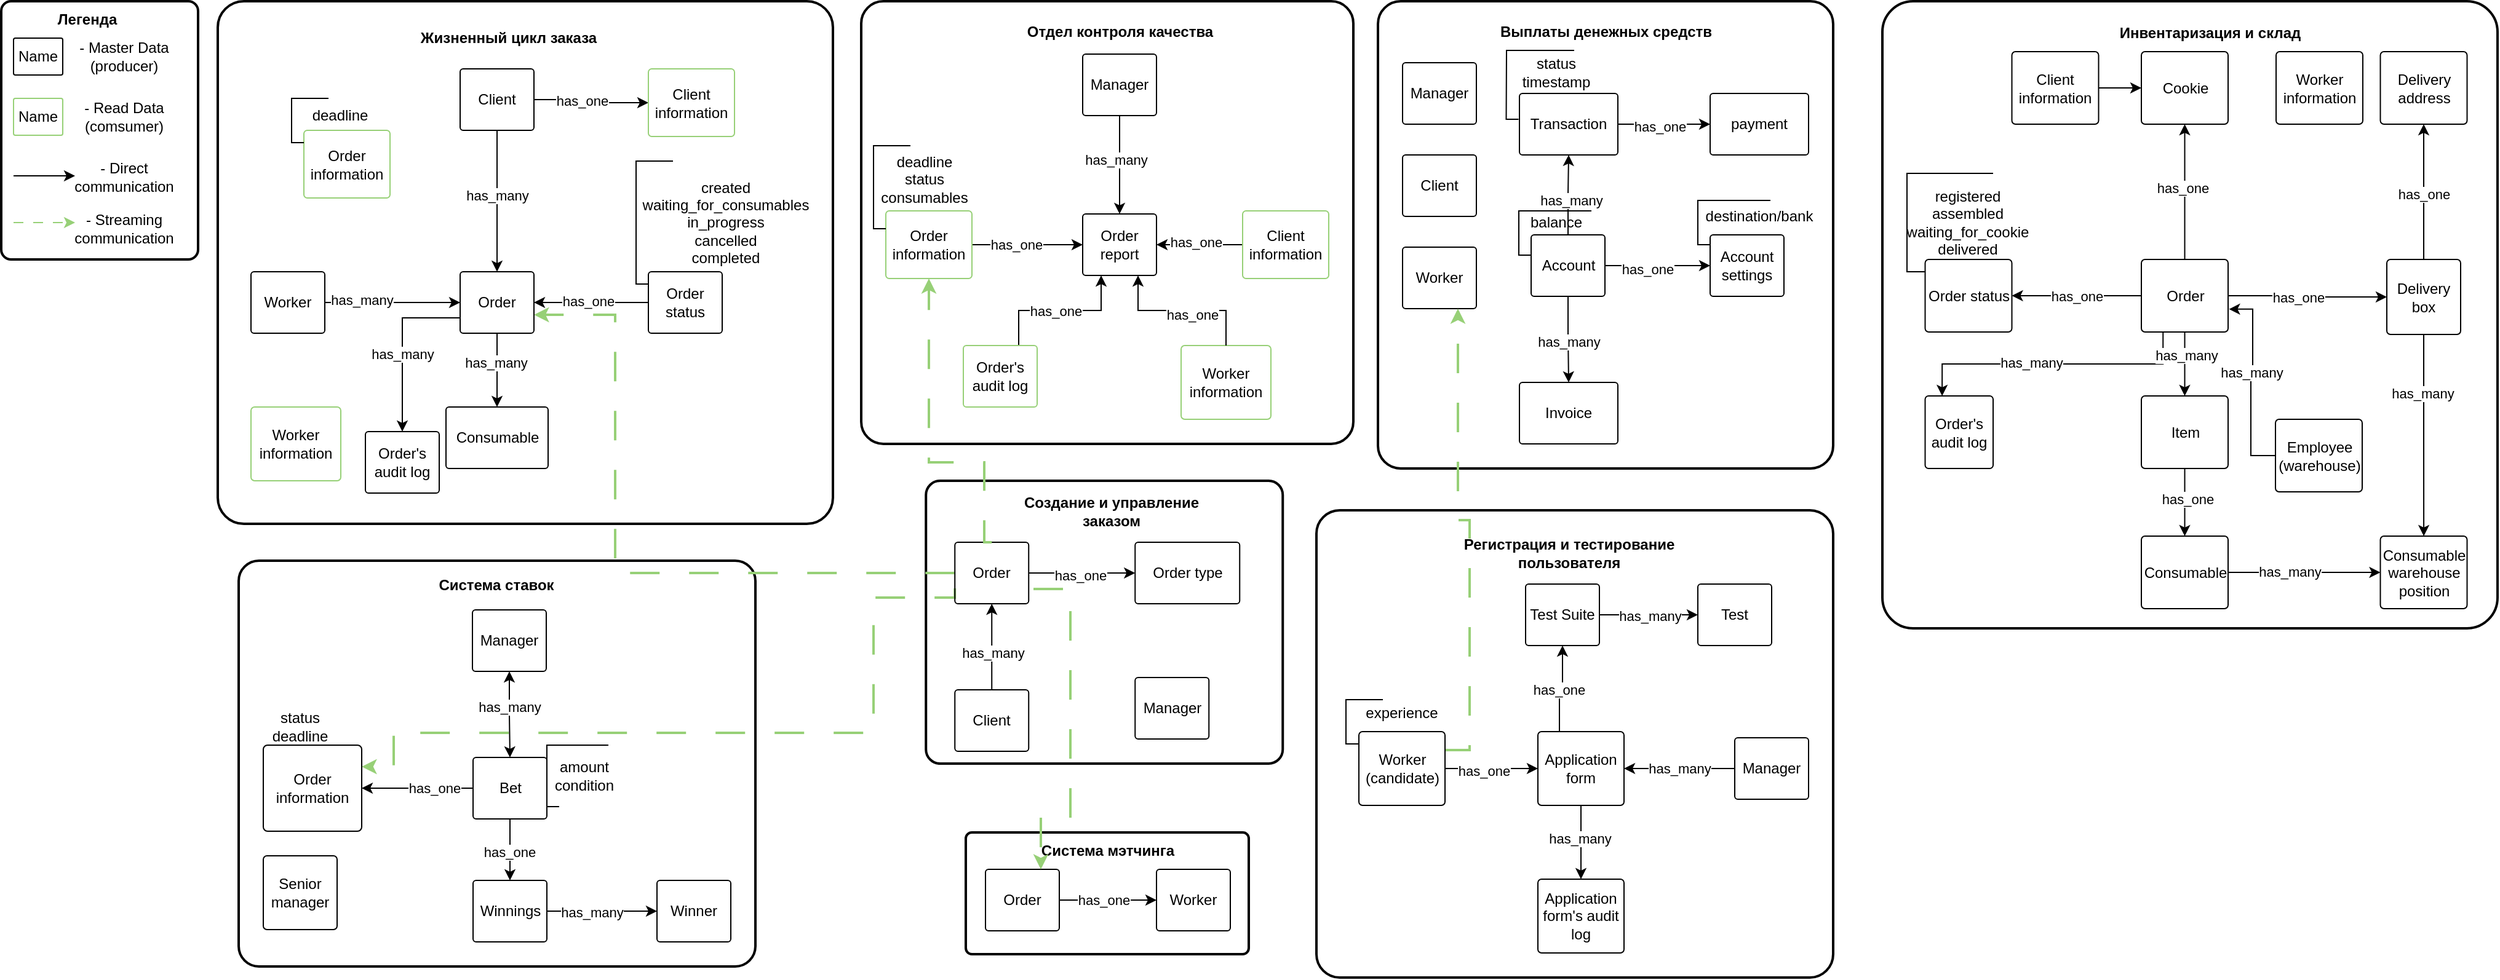<mxfile version="22.1.2" type="device">
  <diagram name="Page-1" id="inYiqGimEMdbK-a-PdQN">
    <mxGraphModel dx="2954" dy="1235" grid="1" gridSize="10" guides="1" tooltips="1" connect="1" arrows="1" fold="1" page="1" pageScale="1" pageWidth="1169" pageHeight="827" math="0" shadow="0">
      <root>
        <mxCell id="0" />
        <mxCell id="1" parent="0" />
        <mxCell id="P04yTUuKGdVn5KuNa-YI-19" value="" style="rounded=1;whiteSpace=wrap;html=1;fillColor=none;arcSize=5;strokeColor=#000000;strokeWidth=2;" parent="1" vertex="1">
          <mxGeometry x="1080" y="429" width="420" height="380" as="geometry" />
        </mxCell>
        <mxCell id="P04yTUuKGdVn5KuNa-YI-9" value="" style="rounded=1;whiteSpace=wrap;html=1;fillColor=none;arcSize=5;strokeColor=#000000;strokeWidth=2;" parent="1" vertex="1">
          <mxGeometry x="710" y="15" width="400" height="360" as="geometry" />
        </mxCell>
        <mxCell id="P04yTUuKGdVn5KuNa-YI-21" value="" style="rounded=1;whiteSpace=wrap;html=1;fillColor=none;arcSize=5;strokeColor=#000000;strokeWidth=2;" parent="1" vertex="1">
          <mxGeometry x="11" y="15" width="160" height="210" as="geometry" />
        </mxCell>
        <mxCell id="P04yTUuKGdVn5KuNa-YI-1" value="" style="rounded=1;whiteSpace=wrap;html=1;fillColor=none;arcSize=5;strokeColor=#000000;strokeWidth=2;" parent="1" vertex="1">
          <mxGeometry x="187" y="15" width="500" height="425" as="geometry" />
        </mxCell>
        <mxCell id="P04yTUuKGdVn5KuNa-YI-2" value="&lt;b&gt;Жизненный цикл заказа&lt;/b&gt;" style="text;html=1;strokeColor=none;fillColor=none;align=center;verticalAlign=middle;whiteSpace=wrap;rounded=1;" parent="1" vertex="1">
          <mxGeometry x="333" y="30" width="181" height="30" as="geometry" />
        </mxCell>
        <mxCell id="P04yTUuKGdVn5KuNa-YI-3" value="" style="rounded=1;whiteSpace=wrap;html=1;fillColor=none;arcSize=5;strokeColor=#000000;strokeWidth=2;" parent="1" vertex="1">
          <mxGeometry x="762.62" y="405" width="290" height="230" as="geometry" />
        </mxCell>
        <mxCell id="P04yTUuKGdVn5KuNa-YI-4" value="&lt;b&gt;Создание и управление заказом&lt;/b&gt;" style="text;html=1;strokeColor=none;fillColor=none;align=center;verticalAlign=middle;whiteSpace=wrap;rounded=1;" parent="1" vertex="1">
          <mxGeometry x="822.62" y="415" width="181" height="30" as="geometry" />
        </mxCell>
        <mxCell id="P04yTUuKGdVn5KuNa-YI-5" value="" style="rounded=1;whiteSpace=wrap;html=1;fillColor=none;arcSize=5;strokeColor=#000000;strokeWidth=2;" parent="1" vertex="1">
          <mxGeometry x="204" y="470" width="420" height="330" as="geometry" />
        </mxCell>
        <mxCell id="P04yTUuKGdVn5KuNa-YI-6" value="&lt;b&gt;Система ставок&lt;/b&gt;" style="text;html=1;strokeColor=none;fillColor=none;align=center;verticalAlign=middle;whiteSpace=wrap;rounded=1;" parent="1" vertex="1">
          <mxGeometry x="322.5" y="475" width="181" height="30" as="geometry" />
        </mxCell>
        <mxCell id="P04yTUuKGdVn5KuNa-YI-7" value="" style="rounded=1;whiteSpace=wrap;html=1;fillColor=none;arcSize=5;strokeColor=#000000;strokeWidth=2;" parent="1" vertex="1">
          <mxGeometry x="1540" y="15" width="500" height="510" as="geometry" />
        </mxCell>
        <mxCell id="P04yTUuKGdVn5KuNa-YI-8" value="&lt;b&gt;Инвентаризация и склад&lt;/b&gt;" style="text;html=1;strokeColor=none;fillColor=none;align=center;verticalAlign=middle;whiteSpace=wrap;rounded=1;" parent="1" vertex="1">
          <mxGeometry x="1715.75" y="26" width="181" height="30" as="geometry" />
        </mxCell>
        <mxCell id="P04yTUuKGdVn5KuNa-YI-10" value="&lt;b&gt;Отдел контроля качества&lt;/b&gt;" style="text;html=1;strokeColor=none;fillColor=none;align=center;verticalAlign=middle;whiteSpace=wrap;rounded=1;" parent="1" vertex="1">
          <mxGeometry x="829.5" y="25" width="181" height="30" as="geometry" />
        </mxCell>
        <mxCell id="P04yTUuKGdVn5KuNa-YI-14" value="" style="rounded=1;whiteSpace=wrap;html=1;fillColor=none;arcSize=5;strokeColor=#000000;strokeWidth=2;" parent="1" vertex="1">
          <mxGeometry x="795" y="691" width="230" height="99" as="geometry" />
        </mxCell>
        <mxCell id="P04yTUuKGdVn5KuNa-YI-15" value="&lt;b&gt;Система мэтчинга&lt;/b&gt;" style="text;html=1;strokeColor=none;fillColor=none;align=center;verticalAlign=middle;whiteSpace=wrap;rounded=1;" parent="1" vertex="1">
          <mxGeometry x="819.5" y="691" width="181" height="30" as="geometry" />
        </mxCell>
        <mxCell id="P04yTUuKGdVn5KuNa-YI-16" value="" style="rounded=1;whiteSpace=wrap;html=1;fillColor=none;arcSize=5;strokeColor=#000000;strokeWidth=2;" parent="1" vertex="1">
          <mxGeometry x="1130" y="15" width="370" height="380" as="geometry" />
        </mxCell>
        <mxCell id="P04yTUuKGdVn5KuNa-YI-17" value="&lt;b&gt;Выплаты денежных средств&lt;/b&gt;" style="text;html=1;strokeColor=none;fillColor=none;align=center;verticalAlign=middle;whiteSpace=wrap;rounded=1;" parent="1" vertex="1">
          <mxGeometry x="1224.5" y="25" width="181" height="30" as="geometry" />
        </mxCell>
        <mxCell id="P04yTUuKGdVn5KuNa-YI-20" value="&lt;b&gt;Регистрация и тестирование пользователя&lt;/b&gt;" style="text;html=1;strokeColor=none;fillColor=none;align=center;verticalAlign=middle;whiteSpace=wrap;rounded=1;" parent="1" vertex="1">
          <mxGeometry x="1195" y="449" width="181" height="30" as="geometry" />
        </mxCell>
        <mxCell id="P04yTUuKGdVn5KuNa-YI-22" value="&lt;b&gt;Легенда&lt;/b&gt;" style="text;html=1;strokeColor=none;fillColor=none;align=center;verticalAlign=middle;whiteSpace=wrap;rounded=1;" parent="1" vertex="1">
          <mxGeometry x="31" y="15" width="100" height="30" as="geometry" />
        </mxCell>
        <mxCell id="P04yTUuKGdVn5KuNa-YI-24" value="" style="endArrow=classic;html=1;rounded=0;" parent="1" edge="1">
          <mxGeometry width="50" height="50" relative="1" as="geometry">
            <mxPoint x="21" y="157" as="sourcePoint" />
            <mxPoint x="71" y="157" as="targetPoint" />
          </mxGeometry>
        </mxCell>
        <mxCell id="P04yTUuKGdVn5KuNa-YI-25" value="" style="endArrow=classic;html=1;rounded=0;dashed=1;dashPattern=8 8;strokeColor=#97D077;" parent="1" edge="1">
          <mxGeometry width="50" height="50" relative="1" as="geometry">
            <mxPoint x="21" y="195" as="sourcePoint" />
            <mxPoint x="71" y="195" as="targetPoint" />
          </mxGeometry>
        </mxCell>
        <mxCell id="P04yTUuKGdVn5KuNa-YI-30" style="edgeStyle=orthogonalEdgeStyle;rounded=0;orthogonalLoop=1;jettySize=auto;html=1;entryX=0.5;entryY=1;entryDx=0;entryDy=0;" parent="1" source="P04yTUuKGdVn5KuNa-YI-26" target="P04yTUuKGdVn5KuNa-YI-29" edge="1">
          <mxGeometry relative="1" as="geometry" />
        </mxCell>
        <mxCell id="P04yTUuKGdVn5KuNa-YI-31" value="has_many" style="edgeLabel;html=1;align=center;verticalAlign=middle;resizable=0;points=[];" parent="P04yTUuKGdVn5KuNa-YI-30" vertex="1" connectable="0">
          <mxGeometry x="-0.129" y="-1" relative="1" as="geometry">
            <mxPoint as="offset" />
          </mxGeometry>
        </mxCell>
        <mxCell id="P04yTUuKGdVn5KuNa-YI-26" value="Client" style="rounded=1;whiteSpace=wrap;html=1;fillColor=none;arcSize=5;strokeColor=#000000;" parent="1" vertex="1">
          <mxGeometry x="786.12" y="575" width="60" height="50" as="geometry" />
        </mxCell>
        <mxCell id="P04yTUuKGdVn5KuNa-YI-27" value="Name" style="rounded=1;whiteSpace=wrap;html=1;fillColor=none;arcSize=5;strokeColor=#000000;" parent="1" vertex="1">
          <mxGeometry x="21" y="45" width="40" height="30" as="geometry" />
        </mxCell>
        <mxCell id="P04yTUuKGdVn5KuNa-YI-212" style="edgeStyle=orthogonalEdgeStyle;rounded=0;orthogonalLoop=1;jettySize=auto;html=1;exitX=0;exitY=0.5;exitDx=0;exitDy=0;dashed=1;dashPattern=12 12;strokeColor=#97D077;strokeWidth=2;" parent="1" source="P04yTUuKGdVn5KuNa-YI-29" target="P04yTUuKGdVn5KuNa-YI-47" edge="1">
          <mxGeometry relative="1" as="geometry">
            <Array as="points">
              <mxPoint x="510" y="480" />
              <mxPoint x="510" y="270" />
            </Array>
          </mxGeometry>
        </mxCell>
        <mxCell id="P04yTUuKGdVn5KuNa-YI-229" style="edgeStyle=orthogonalEdgeStyle;rounded=0;orthogonalLoop=1;jettySize=auto;html=1;exitX=0;exitY=0.75;exitDx=0;exitDy=0;entryX=1;entryY=0.25;entryDx=0;entryDy=0;dashed=1;dashPattern=12 12;strokeColor=#97D077;movable=1;resizable=1;rotatable=1;deletable=1;editable=1;locked=0;connectable=1;strokeWidth=2;" parent="1" source="P04yTUuKGdVn5KuNa-YI-29" target="P04yTUuKGdVn5KuNa-YI-121" edge="1">
          <mxGeometry relative="1" as="geometry">
            <Array as="points">
              <mxPoint x="786" y="500" />
              <mxPoint x="720" y="500" />
              <mxPoint x="720" y="610" />
              <mxPoint x="330" y="610" />
              <mxPoint x="330" y="638" />
            </Array>
          </mxGeometry>
        </mxCell>
        <mxCell id="P04yTUuKGdVn5KuNa-YI-29" value="Order" style="rounded=1;whiteSpace=wrap;html=1;fillColor=none;arcSize=5;strokeColor=#000000;" parent="1" vertex="1">
          <mxGeometry x="786.12" y="455" width="60" height="50" as="geometry" />
        </mxCell>
        <mxCell id="P04yTUuKGdVn5KuNa-YI-34" value="" style="edgeStyle=orthogonalEdgeStyle;rounded=0;orthogonalLoop=1;jettySize=auto;html=1;" parent="1" source="P04yTUuKGdVn5KuNa-YI-29" target="P04yTUuKGdVn5KuNa-YI-33" edge="1">
          <mxGeometry relative="1" as="geometry" />
        </mxCell>
        <mxCell id="P04yTUuKGdVn5KuNa-YI-35" value="has_one" style="edgeLabel;html=1;align=center;verticalAlign=middle;resizable=0;points=[];" parent="P04yTUuKGdVn5KuNa-YI-34" vertex="1" connectable="0">
          <mxGeometry x="-0.03" y="-2" relative="1" as="geometry">
            <mxPoint as="offset" />
          </mxGeometry>
        </mxCell>
        <mxCell id="P04yTUuKGdVn5KuNa-YI-33" value="Order type" style="rounded=1;whiteSpace=wrap;html=1;fillColor=none;arcSize=5;strokeColor=#000000;" parent="1" vertex="1">
          <mxGeometry x="932.62" y="455" width="85" height="50" as="geometry" />
        </mxCell>
        <mxCell id="P04yTUuKGdVn5KuNa-YI-36" value="Manager" style="rounded=1;whiteSpace=wrap;html=1;fillColor=none;arcSize=5;strokeColor=#000000;" parent="1" vertex="1">
          <mxGeometry x="932.62" y="565" width="60" height="50" as="geometry" />
        </mxCell>
        <mxCell id="P04yTUuKGdVn5KuNa-YI-44" value="" style="edgeStyle=orthogonalEdgeStyle;rounded=0;orthogonalLoop=1;jettySize=auto;html=1;" parent="1" source="P04yTUuKGdVn5KuNa-YI-40" target="P04yTUuKGdVn5KuNa-YI-43" edge="1">
          <mxGeometry relative="1" as="geometry" />
        </mxCell>
        <mxCell id="P04yTUuKGdVn5KuNa-YI-45" value="has_one" style="edgeLabel;html=1;align=center;verticalAlign=middle;resizable=0;points=[];" parent="P04yTUuKGdVn5KuNa-YI-44" vertex="1" connectable="0">
          <mxGeometry x="-0.089" relative="1" as="geometry">
            <mxPoint as="offset" />
          </mxGeometry>
        </mxCell>
        <mxCell id="P04yTUuKGdVn5KuNa-YI-40" value="Order" style="rounded=1;whiteSpace=wrap;html=1;fillColor=none;arcSize=5;strokeColor=#000000;" parent="1" vertex="1">
          <mxGeometry x="811" y="721" width="60" height="50" as="geometry" />
        </mxCell>
        <mxCell id="P04yTUuKGdVn5KuNa-YI-43" value="Worker" style="rounded=1;whiteSpace=wrap;html=1;fillColor=none;arcSize=5;strokeColor=#000000;" parent="1" vertex="1">
          <mxGeometry x="950" y="721" width="60" height="50" as="geometry" />
        </mxCell>
        <mxCell id="P04yTUuKGdVn5KuNa-YI-64" value="" style="edgeStyle=orthogonalEdgeStyle;rounded=0;orthogonalLoop=1;jettySize=auto;html=1;" parent="1" source="P04yTUuKGdVn5KuNa-YI-47" target="P04yTUuKGdVn5KuNa-YI-63" edge="1">
          <mxGeometry relative="1" as="geometry" />
        </mxCell>
        <mxCell id="P04yTUuKGdVn5KuNa-YI-65" value="has_many" style="edgeLabel;html=1;align=center;verticalAlign=middle;resizable=0;points=[];" parent="P04yTUuKGdVn5KuNa-YI-64" vertex="1" connectable="0">
          <mxGeometry x="-0.206" y="-1" relative="1" as="geometry">
            <mxPoint as="offset" />
          </mxGeometry>
        </mxCell>
        <mxCell id="P04yTUuKGdVn5KuNa-YI-77" style="edgeStyle=orthogonalEdgeStyle;rounded=0;orthogonalLoop=1;jettySize=auto;html=1;exitX=0;exitY=0.75;exitDx=0;exitDy=0;entryX=0.5;entryY=0;entryDx=0;entryDy=0;" parent="1" source="P04yTUuKGdVn5KuNa-YI-47" target="P04yTUuKGdVn5KuNa-YI-76" edge="1">
          <mxGeometry relative="1" as="geometry" />
        </mxCell>
        <mxCell id="P04yTUuKGdVn5KuNa-YI-78" value="has_many" style="edgeLabel;html=1;align=center;verticalAlign=middle;resizable=0;points=[];" parent="P04yTUuKGdVn5KuNa-YI-77" vertex="1" connectable="0">
          <mxGeometry x="0.093" relative="1" as="geometry">
            <mxPoint as="offset" />
          </mxGeometry>
        </mxCell>
        <mxCell id="P04yTUuKGdVn5KuNa-YI-47" value="Order" style="rounded=1;whiteSpace=wrap;html=1;fillColor=none;arcSize=5;strokeColor=#000000;" parent="1" vertex="1">
          <mxGeometry x="384" y="235" width="60" height="50" as="geometry" />
        </mxCell>
        <mxCell id="P04yTUuKGdVn5KuNa-YI-53" value="" style="edgeStyle=orthogonalEdgeStyle;rounded=0;orthogonalLoop=1;jettySize=auto;html=1;" parent="1" source="P04yTUuKGdVn5KuNa-YI-48" target="P04yTUuKGdVn5KuNa-YI-47" edge="1">
          <mxGeometry relative="1" as="geometry" />
        </mxCell>
        <mxCell id="P04yTUuKGdVn5KuNa-YI-54" value="has_many" style="edgeLabel;html=1;align=center;verticalAlign=middle;resizable=0;points=[];" parent="P04yTUuKGdVn5KuNa-YI-53" vertex="1" connectable="0">
          <mxGeometry x="-0.076" relative="1" as="geometry">
            <mxPoint as="offset" />
          </mxGeometry>
        </mxCell>
        <mxCell id="P04yTUuKGdVn5KuNa-YI-61" value="" style="edgeStyle=orthogonalEdgeStyle;rounded=0;orthogonalLoop=1;jettySize=auto;html=1;" parent="1" source="P04yTUuKGdVn5KuNa-YI-48" target="P04yTUuKGdVn5KuNa-YI-60" edge="1">
          <mxGeometry relative="1" as="geometry" />
        </mxCell>
        <mxCell id="P04yTUuKGdVn5KuNa-YI-62" value="has_one" style="edgeLabel;html=1;align=center;verticalAlign=middle;resizable=0;points=[];" parent="P04yTUuKGdVn5KuNa-YI-61" vertex="1" connectable="0">
          <mxGeometry x="-0.196" y="-1" relative="1" as="geometry">
            <mxPoint as="offset" />
          </mxGeometry>
        </mxCell>
        <mxCell id="P04yTUuKGdVn5KuNa-YI-48" value="Client" style="rounded=1;whiteSpace=wrap;html=1;fillColor=none;arcSize=5;strokeColor=#000000;" parent="1" vertex="1">
          <mxGeometry x="384" y="70" width="60" height="50" as="geometry" />
        </mxCell>
        <mxCell id="P04yTUuKGdVn5KuNa-YI-51" style="edgeStyle=orthogonalEdgeStyle;rounded=0;orthogonalLoop=1;jettySize=auto;html=1;" parent="1" source="P04yTUuKGdVn5KuNa-YI-49" target="P04yTUuKGdVn5KuNa-YI-47" edge="1">
          <mxGeometry relative="1" as="geometry">
            <Array as="points" />
          </mxGeometry>
        </mxCell>
        <mxCell id="P04yTUuKGdVn5KuNa-YI-52" value="has_many" style="edgeLabel;html=1;align=center;verticalAlign=middle;resizable=0;points=[];" parent="P04yTUuKGdVn5KuNa-YI-51" vertex="1" connectable="0">
          <mxGeometry x="-0.466" y="2" relative="1" as="geometry">
            <mxPoint as="offset" />
          </mxGeometry>
        </mxCell>
        <mxCell id="P04yTUuKGdVn5KuNa-YI-49" value="Worker" style="rounded=1;whiteSpace=wrap;html=1;fillColor=none;arcSize=5;strokeColor=#000000;" parent="1" vertex="1">
          <mxGeometry x="214" y="235" width="60" height="50" as="geometry" />
        </mxCell>
        <mxCell id="P04yTUuKGdVn5KuNa-YI-56" value="" style="edgeStyle=orthogonalEdgeStyle;rounded=0;orthogonalLoop=1;jettySize=auto;html=1;" parent="1" source="P04yTUuKGdVn5KuNa-YI-55" target="P04yTUuKGdVn5KuNa-YI-47" edge="1">
          <mxGeometry relative="1" as="geometry" />
        </mxCell>
        <mxCell id="P04yTUuKGdVn5KuNa-YI-57" value="has_one" style="edgeLabel;html=1;align=center;verticalAlign=middle;resizable=0;points=[];" parent="P04yTUuKGdVn5KuNa-YI-56" vertex="1" connectable="0">
          <mxGeometry x="0.058" y="-1" relative="1" as="geometry">
            <mxPoint as="offset" />
          </mxGeometry>
        </mxCell>
        <mxCell id="P04yTUuKGdVn5KuNa-YI-55" value="Order status" style="rounded=1;whiteSpace=wrap;html=1;fillColor=none;arcSize=5;strokeColor=#000000;" parent="1" vertex="1">
          <mxGeometry x="537" y="235" width="60" height="50" as="geometry" />
        </mxCell>
        <mxCell id="P04yTUuKGdVn5KuNa-YI-59" value="created&lt;br&gt;waiting_for_consumables&lt;br&gt;in_progress&lt;br&gt;cancelled&lt;br&gt;completed" style="text;html=1;strokeColor=none;fillColor=none;align=center;verticalAlign=middle;whiteSpace=wrap;rounded=0;" parent="1" vertex="1">
          <mxGeometry x="510" y="155" width="180" height="80" as="geometry" />
        </mxCell>
        <mxCell id="P04yTUuKGdVn5KuNa-YI-60" value="Client information" style="rounded=1;whiteSpace=wrap;html=1;fillColor=none;arcSize=5;strokeColor=#97D077;" parent="1" vertex="1">
          <mxGeometry x="537" y="70" width="70" height="55" as="geometry" />
        </mxCell>
        <mxCell id="P04yTUuKGdVn5KuNa-YI-63" value="Consumable" style="rounded=1;whiteSpace=wrap;html=1;fillColor=none;arcSize=5;strokeColor=#000000;" parent="1" vertex="1">
          <mxGeometry x="372.5" y="345" width="83" height="50" as="geometry" />
        </mxCell>
        <mxCell id="P04yTUuKGdVn5KuNa-YI-69" value="Order information" style="rounded=1;whiteSpace=wrap;html=1;fillColor=none;arcSize=5;strokeColor=#97D077;" parent="1" vertex="1">
          <mxGeometry x="257" y="120" width="70" height="55" as="geometry" />
        </mxCell>
        <mxCell id="P04yTUuKGdVn5KuNa-YI-70" value="deadline" style="text;html=1;strokeColor=none;fillColor=none;align=center;verticalAlign=middle;whiteSpace=wrap;rounded=0;" parent="1" vertex="1">
          <mxGeometry x="255" y="95" width="63" height="25" as="geometry" />
        </mxCell>
        <mxCell id="P04yTUuKGdVn5KuNa-YI-72" value="Worker information" style="rounded=1;whiteSpace=wrap;html=1;fillColor=none;arcSize=5;strokeColor=#97D077;" parent="1" vertex="1">
          <mxGeometry x="214" y="345" width="73" height="60" as="geometry" />
        </mxCell>
        <mxCell id="P04yTUuKGdVn5KuNa-YI-84" value="" style="edgeStyle=orthogonalEdgeStyle;rounded=0;orthogonalLoop=1;jettySize=auto;html=1;" parent="1" source="P04yTUuKGdVn5KuNa-YI-73" target="P04yTUuKGdVn5KuNa-YI-83" edge="1">
          <mxGeometry relative="1" as="geometry" />
        </mxCell>
        <mxCell id="P04yTUuKGdVn5KuNa-YI-85" value="has_many" style="edgeLabel;html=1;align=center;verticalAlign=middle;resizable=0;points=[];" parent="P04yTUuKGdVn5KuNa-YI-84" vertex="1" connectable="0">
          <mxGeometry x="-0.103" y="-3" relative="1" as="geometry">
            <mxPoint as="offset" />
          </mxGeometry>
        </mxCell>
        <mxCell id="P04yTUuKGdVn5KuNa-YI-73" value="Manager" style="rounded=1;whiteSpace=wrap;html=1;fillColor=none;arcSize=5;strokeColor=#000000;" parent="1" vertex="1">
          <mxGeometry x="890" y="58" width="60" height="50" as="geometry" />
        </mxCell>
        <mxCell id="P04yTUuKGdVn5KuNa-YI-88" value="" style="edgeStyle=orthogonalEdgeStyle;rounded=0;orthogonalLoop=1;jettySize=auto;html=1;" parent="1" source="P04yTUuKGdVn5KuNa-YI-74" target="P04yTUuKGdVn5KuNa-YI-83" edge="1">
          <mxGeometry relative="1" as="geometry" />
        </mxCell>
        <mxCell id="P04yTUuKGdVn5KuNa-YI-89" value="has_one" style="edgeLabel;html=1;align=center;verticalAlign=middle;resizable=0;points=[];" parent="P04yTUuKGdVn5KuNa-YI-88" vertex="1" connectable="0">
          <mxGeometry x="-0.202" relative="1" as="geometry">
            <mxPoint as="offset" />
          </mxGeometry>
        </mxCell>
        <mxCell id="P04yTUuKGdVn5KuNa-YI-74" value="Order information" style="rounded=1;whiteSpace=wrap;html=1;fillColor=none;arcSize=5;strokeColor=#97D077;" parent="1" vertex="1">
          <mxGeometry x="730" y="185.5" width="70" height="55" as="geometry" />
        </mxCell>
        <mxCell id="P04yTUuKGdVn5KuNa-YI-75" value="deadline&lt;br&gt;status&lt;br&gt;consumables" style="text;html=1;strokeColor=none;fillColor=none;align=center;verticalAlign=middle;whiteSpace=wrap;rounded=0;" parent="1" vertex="1">
          <mxGeometry x="730" y="134" width="63" height="51" as="geometry" />
        </mxCell>
        <mxCell id="P04yTUuKGdVn5KuNa-YI-76" value="Order&#39;s audit log" style="rounded=1;whiteSpace=wrap;html=1;fillColor=none;arcSize=5;strokeColor=#000000;" parent="1" vertex="1">
          <mxGeometry x="307" y="365" width="60" height="50" as="geometry" />
        </mxCell>
        <mxCell id="P04yTUuKGdVn5KuNa-YI-92" style="edgeStyle=orthogonalEdgeStyle;rounded=0;orthogonalLoop=1;jettySize=auto;html=1;exitX=0.75;exitY=0;exitDx=0;exitDy=0;entryX=0.25;entryY=1;entryDx=0;entryDy=0;" parent="1" source="P04yTUuKGdVn5KuNa-YI-79" target="P04yTUuKGdVn5KuNa-YI-83" edge="1">
          <mxGeometry relative="1" as="geometry" />
        </mxCell>
        <mxCell id="P04yTUuKGdVn5KuNa-YI-93" value="has_one" style="edgeLabel;html=1;align=center;verticalAlign=middle;resizable=0;points=[];" parent="P04yTUuKGdVn5KuNa-YI-92" vertex="1" connectable="0">
          <mxGeometry x="-0.056" relative="1" as="geometry">
            <mxPoint as="offset" />
          </mxGeometry>
        </mxCell>
        <mxCell id="P04yTUuKGdVn5KuNa-YI-79" value="Order&#39;s audit log" style="rounded=1;whiteSpace=wrap;html=1;fillColor=none;arcSize=5;strokeColor=#97D077;" parent="1" vertex="1">
          <mxGeometry x="793" y="295" width="60" height="50" as="geometry" />
        </mxCell>
        <mxCell id="P04yTUuKGdVn5KuNa-YI-86" value="" style="edgeStyle=orthogonalEdgeStyle;rounded=0;orthogonalLoop=1;jettySize=auto;html=1;" parent="1" source="P04yTUuKGdVn5KuNa-YI-80" target="P04yTUuKGdVn5KuNa-YI-83" edge="1">
          <mxGeometry relative="1" as="geometry" />
        </mxCell>
        <mxCell id="P04yTUuKGdVn5KuNa-YI-87" value="has_one" style="edgeLabel;html=1;align=center;verticalAlign=middle;resizable=0;points=[];" parent="P04yTUuKGdVn5KuNa-YI-86" vertex="1" connectable="0">
          <mxGeometry x="0.091" y="-2" relative="1" as="geometry">
            <mxPoint as="offset" />
          </mxGeometry>
        </mxCell>
        <mxCell id="P04yTUuKGdVn5KuNa-YI-80" value="Client information" style="rounded=1;whiteSpace=wrap;html=1;fillColor=none;arcSize=5;strokeColor=#97D077;" parent="1" vertex="1">
          <mxGeometry x="1020" y="185.5" width="70" height="55" as="geometry" />
        </mxCell>
        <mxCell id="P04yTUuKGdVn5KuNa-YI-82" value="Worker information" style="rounded=1;whiteSpace=wrap;html=1;fillColor=none;arcSize=5;strokeColor=#97D077;" parent="1" vertex="1">
          <mxGeometry x="970" y="295" width="73" height="60" as="geometry" />
        </mxCell>
        <mxCell id="P04yTUuKGdVn5KuNa-YI-90" style="edgeStyle=orthogonalEdgeStyle;rounded=0;orthogonalLoop=1;jettySize=auto;html=1;exitX=0.5;exitY=0;exitDx=0;exitDy=0;entryX=0.75;entryY=1;entryDx=0;entryDy=0;" parent="1" source="P04yTUuKGdVn5KuNa-YI-82" target="P04yTUuKGdVn5KuNa-YI-83" edge="1">
          <mxGeometry relative="1" as="geometry" />
        </mxCell>
        <mxCell id="P04yTUuKGdVn5KuNa-YI-91" value="has_one" style="edgeLabel;html=1;align=center;verticalAlign=middle;resizable=0;points=[];" parent="P04yTUuKGdVn5KuNa-YI-90" vertex="1" connectable="0">
          <mxGeometry x="-0.131" y="3" relative="1" as="geometry">
            <mxPoint as="offset" />
          </mxGeometry>
        </mxCell>
        <mxCell id="P04yTUuKGdVn5KuNa-YI-83" value="Order report" style="rounded=1;whiteSpace=wrap;html=1;fillColor=none;arcSize=5;strokeColor=#000000;" parent="1" vertex="1">
          <mxGeometry x="890" y="188" width="60" height="50" as="geometry" />
        </mxCell>
        <mxCell id="P04yTUuKGdVn5KuNa-YI-94" value="Client" style="rounded=1;whiteSpace=wrap;html=1;fillColor=none;arcSize=5;strokeColor=#000000;" parent="1" vertex="1">
          <mxGeometry x="1150" y="140" width="60" height="50" as="geometry" />
        </mxCell>
        <mxCell id="P04yTUuKGdVn5KuNa-YI-97" value="Manager" style="rounded=1;whiteSpace=wrap;html=1;fillColor=none;arcSize=5;strokeColor=#000000;" parent="1" vertex="1">
          <mxGeometry x="1150" y="65" width="60" height="50" as="geometry" />
        </mxCell>
        <mxCell id="P04yTUuKGdVn5KuNa-YI-100" value="Worker" style="rounded=1;whiteSpace=wrap;html=1;fillColor=none;arcSize=5;strokeColor=#000000;" parent="1" vertex="1">
          <mxGeometry x="1150" y="215" width="60" height="50" as="geometry" />
        </mxCell>
        <mxCell id="P04yTUuKGdVn5KuNa-YI-107" value="" style="edgeStyle=orthogonalEdgeStyle;rounded=0;orthogonalLoop=1;jettySize=auto;html=1;" parent="1" source="P04yTUuKGdVn5KuNa-YI-101" target="P04yTUuKGdVn5KuNa-YI-106" edge="1">
          <mxGeometry relative="1" as="geometry" />
        </mxCell>
        <mxCell id="P04yTUuKGdVn5KuNa-YI-108" value="has_one" style="edgeLabel;html=1;align=center;verticalAlign=middle;resizable=0;points=[];" parent="P04yTUuKGdVn5KuNa-YI-107" vertex="1" connectable="0">
          <mxGeometry x="-0.2" y="-3" relative="1" as="geometry">
            <mxPoint as="offset" />
          </mxGeometry>
        </mxCell>
        <mxCell id="P04yTUuKGdVn5KuNa-YI-110" value="" style="edgeStyle=orthogonalEdgeStyle;rounded=0;orthogonalLoop=1;jettySize=auto;html=1;" parent="1" source="P04yTUuKGdVn5KuNa-YI-101" target="P04yTUuKGdVn5KuNa-YI-104" edge="1">
          <mxGeometry relative="1" as="geometry" />
        </mxCell>
        <mxCell id="P04yTUuKGdVn5KuNa-YI-111" value="has_many" style="edgeLabel;html=1;align=center;verticalAlign=middle;resizable=0;points=[];" parent="P04yTUuKGdVn5KuNa-YI-110" vertex="1" connectable="0">
          <mxGeometry x="-0.134" y="-2" relative="1" as="geometry">
            <mxPoint as="offset" />
          </mxGeometry>
        </mxCell>
        <mxCell id="P04yTUuKGdVn5KuNa-YI-112" style="edgeStyle=orthogonalEdgeStyle;rounded=0;orthogonalLoop=1;jettySize=auto;html=1;exitX=0.5;exitY=1;exitDx=0;exitDy=0;entryX=0.5;entryY=0;entryDx=0;entryDy=0;" parent="1" source="P04yTUuKGdVn5KuNa-YI-101" target="P04yTUuKGdVn5KuNa-YI-105" edge="1">
          <mxGeometry relative="1" as="geometry">
            <mxPoint x="1365.0" y="385" as="targetPoint" />
            <Array as="points">
              <mxPoint x="1284" y="285" />
            </Array>
          </mxGeometry>
        </mxCell>
        <mxCell id="P04yTUuKGdVn5KuNa-YI-113" value="has_many" style="edgeLabel;html=1;align=center;verticalAlign=middle;resizable=0;points=[];" parent="P04yTUuKGdVn5KuNa-YI-112" vertex="1" connectable="0">
          <mxGeometry x="0.045" relative="1" as="geometry">
            <mxPoint as="offset" />
          </mxGeometry>
        </mxCell>
        <mxCell id="P04yTUuKGdVn5KuNa-YI-101" value="Account" style="rounded=1;whiteSpace=wrap;html=1;fillColor=none;arcSize=5;strokeColor=#000000;" parent="1" vertex="1">
          <mxGeometry x="1254.5" y="205" width="60" height="50" as="geometry" />
        </mxCell>
        <mxCell id="P04yTUuKGdVn5KuNa-YI-115" value="" style="edgeStyle=orthogonalEdgeStyle;rounded=0;orthogonalLoop=1;jettySize=auto;html=1;" parent="1" source="P04yTUuKGdVn5KuNa-YI-104" target="P04yTUuKGdVn5KuNa-YI-114" edge="1">
          <mxGeometry relative="1" as="geometry" />
        </mxCell>
        <mxCell id="P04yTUuKGdVn5KuNa-YI-116" value="has_one" style="edgeLabel;html=1;align=center;verticalAlign=middle;resizable=0;points=[];" parent="P04yTUuKGdVn5KuNa-YI-115" vertex="1" connectable="0">
          <mxGeometry x="-0.112" y="-2" relative="1" as="geometry">
            <mxPoint as="offset" />
          </mxGeometry>
        </mxCell>
        <mxCell id="P04yTUuKGdVn5KuNa-YI-104" value="Transaction" style="rounded=1;whiteSpace=wrap;html=1;fillColor=none;arcSize=5;strokeColor=#000000;" parent="1" vertex="1">
          <mxGeometry x="1245" y="90" width="80" height="50" as="geometry" />
        </mxCell>
        <mxCell id="P04yTUuKGdVn5KuNa-YI-105" value="Invoice" style="rounded=1;whiteSpace=wrap;html=1;fillColor=none;arcSize=5;strokeColor=#000000;" parent="1" vertex="1">
          <mxGeometry x="1245" y="325" width="80" height="50" as="geometry" />
        </mxCell>
        <mxCell id="P04yTUuKGdVn5KuNa-YI-106" value="Account settings" style="rounded=1;whiteSpace=wrap;html=1;fillColor=none;arcSize=5;strokeColor=#000000;" parent="1" vertex="1">
          <mxGeometry x="1400" y="205" width="60" height="50" as="geometry" />
        </mxCell>
        <mxCell id="P04yTUuKGdVn5KuNa-YI-109" value="status&lt;br&gt;timestamp" style="text;html=1;strokeColor=none;fillColor=none;align=center;verticalAlign=middle;whiteSpace=wrap;rounded=0;" parent="1" vertex="1">
          <mxGeometry x="1245" y="58" width="60" height="30" as="geometry" />
        </mxCell>
        <mxCell id="P04yTUuKGdVn5KuNa-YI-114" value="payment" style="rounded=1;whiteSpace=wrap;html=1;fillColor=none;arcSize=5;strokeColor=#000000;" parent="1" vertex="1">
          <mxGeometry x="1400" y="90" width="80" height="50" as="geometry" />
        </mxCell>
        <mxCell id="P04yTUuKGdVn5KuNa-YI-119" value="balance" style="text;html=1;strokeColor=none;fillColor=none;align=center;verticalAlign=middle;whiteSpace=wrap;rounded=0;" parent="1" vertex="1">
          <mxGeometry x="1245" y="180" width="60" height="30" as="geometry" />
        </mxCell>
        <mxCell id="P04yTUuKGdVn5KuNa-YI-120" value="destination/bank" style="text;html=1;strokeColor=none;fillColor=none;align=center;verticalAlign=middle;whiteSpace=wrap;rounded=0;" parent="1" vertex="1">
          <mxGeometry x="1410" y="175" width="60" height="30" as="geometry" />
        </mxCell>
        <mxCell id="P04yTUuKGdVn5KuNa-YI-130" value="" style="edgeStyle=orthogonalEdgeStyle;rounded=0;orthogonalLoop=1;jettySize=auto;html=1;exitX=0;exitY=0.5;exitDx=0;exitDy=0;" parent="1" source="P04yTUuKGdVn5KuNa-YI-122" target="P04yTUuKGdVn5KuNa-YI-121" edge="1">
          <mxGeometry relative="1" as="geometry" />
        </mxCell>
        <mxCell id="P04yTUuKGdVn5KuNa-YI-131" value="has_one" style="edgeLabel;html=1;align=center;verticalAlign=middle;resizable=0;points=[];" parent="P04yTUuKGdVn5KuNa-YI-130" vertex="1" connectable="0">
          <mxGeometry x="-0.288" relative="1" as="geometry">
            <mxPoint as="offset" />
          </mxGeometry>
        </mxCell>
        <mxCell id="P04yTUuKGdVn5KuNa-YI-121" value="Order information" style="rounded=1;whiteSpace=wrap;html=1;fillColor=none;arcSize=5;strokeColor=#000000;" parent="1" vertex="1">
          <mxGeometry x="224" y="620" width="80" height="70" as="geometry" />
        </mxCell>
        <mxCell id="P04yTUuKGdVn5KuNa-YI-126" value="" style="edgeStyle=orthogonalEdgeStyle;rounded=0;orthogonalLoop=1;jettySize=auto;html=1;startArrow=classic;startFill=1;" parent="1" source="P04yTUuKGdVn5KuNa-YI-125" target="P04yTUuKGdVn5KuNa-YI-122" edge="1">
          <mxGeometry relative="1" as="geometry" />
        </mxCell>
        <mxCell id="P04yTUuKGdVn5KuNa-YI-128" value="has_many" style="edgeLabel;html=1;align=center;verticalAlign=middle;resizable=0;points=[];" parent="P04yTUuKGdVn5KuNa-YI-126" vertex="1" connectable="0">
          <mxGeometry x="-0.176" relative="1" as="geometry">
            <mxPoint as="offset" />
          </mxGeometry>
        </mxCell>
        <mxCell id="P04yTUuKGdVn5KuNa-YI-132" value="" style="edgeStyle=orthogonalEdgeStyle;rounded=0;orthogonalLoop=1;jettySize=auto;html=1;" parent="1" source="P04yTUuKGdVn5KuNa-YI-122" target="P04yTUuKGdVn5KuNa-YI-123" edge="1">
          <mxGeometry relative="1" as="geometry" />
        </mxCell>
        <mxCell id="P04yTUuKGdVn5KuNa-YI-133" value="has_one" style="edgeLabel;html=1;align=center;verticalAlign=middle;resizable=0;points=[];" parent="P04yTUuKGdVn5KuNa-YI-132" vertex="1" connectable="0">
          <mxGeometry x="0.08" y="-1" relative="1" as="geometry">
            <mxPoint as="offset" />
          </mxGeometry>
        </mxCell>
        <mxCell id="P04yTUuKGdVn5KuNa-YI-122" value="Bet" style="rounded=1;whiteSpace=wrap;html=1;fillColor=none;arcSize=5;strokeColor=#000000;" parent="1" vertex="1">
          <mxGeometry x="394.5" y="630" width="60" height="50" as="geometry" />
        </mxCell>
        <mxCell id="P04yTUuKGdVn5KuNa-YI-137" value="" style="edgeStyle=orthogonalEdgeStyle;rounded=0;orthogonalLoop=1;jettySize=auto;html=1;" parent="1" source="P04yTUuKGdVn5KuNa-YI-123" target="P04yTUuKGdVn5KuNa-YI-136" edge="1">
          <mxGeometry relative="1" as="geometry" />
        </mxCell>
        <mxCell id="P04yTUuKGdVn5KuNa-YI-138" value="has_many" style="edgeLabel;html=1;align=center;verticalAlign=middle;resizable=0;points=[];" parent="P04yTUuKGdVn5KuNa-YI-137" vertex="1" connectable="0">
          <mxGeometry x="-0.188" y="-1" relative="1" as="geometry">
            <mxPoint as="offset" />
          </mxGeometry>
        </mxCell>
        <mxCell id="P04yTUuKGdVn5KuNa-YI-123" value="Winnings" style="rounded=1;whiteSpace=wrap;html=1;fillColor=none;arcSize=5;strokeColor=#000000;" parent="1" vertex="1">
          <mxGeometry x="394.5" y="730" width="60" height="50" as="geometry" />
        </mxCell>
        <mxCell id="P04yTUuKGdVn5KuNa-YI-124" value="Senior manager" style="rounded=1;whiteSpace=wrap;html=1;fillColor=none;arcSize=5;strokeColor=#000000;" parent="1" vertex="1">
          <mxGeometry x="224" y="710" width="60" height="60" as="geometry" />
        </mxCell>
        <mxCell id="P04yTUuKGdVn5KuNa-YI-125" value="Manager" style="rounded=1;whiteSpace=wrap;html=1;fillColor=none;arcSize=5;strokeColor=#000000;" parent="1" vertex="1">
          <mxGeometry x="394" y="510" width="60" height="50" as="geometry" />
        </mxCell>
        <mxCell id="P04yTUuKGdVn5KuNa-YI-129" value="amount&lt;br&gt;condition" style="text;html=1;strokeColor=none;fillColor=none;align=center;verticalAlign=middle;whiteSpace=wrap;rounded=0;" parent="1" vertex="1">
          <mxGeometry x="454.5" y="630" width="60" height="30" as="geometry" />
        </mxCell>
        <mxCell id="P04yTUuKGdVn5KuNa-YI-136" value="Winner" style="rounded=1;whiteSpace=wrap;html=1;fillColor=none;arcSize=5;strokeColor=#000000;" parent="1" vertex="1">
          <mxGeometry x="544" y="730" width="60" height="50" as="geometry" />
        </mxCell>
        <mxCell id="P04yTUuKGdVn5KuNa-YI-139" value="status&lt;br&gt;deadline" style="text;html=1;strokeColor=none;fillColor=none;align=center;verticalAlign=middle;whiteSpace=wrap;rounded=0;" parent="1" vertex="1">
          <mxGeometry x="224" y="590" width="60" height="30" as="geometry" />
        </mxCell>
        <mxCell id="P04yTUuKGdVn5KuNa-YI-176" value="" style="edgeStyle=orthogonalEdgeStyle;rounded=0;orthogonalLoop=1;jettySize=auto;html=1;" parent="1" source="P04yTUuKGdVn5KuNa-YI-140" target="P04yTUuKGdVn5KuNa-YI-173" edge="1">
          <mxGeometry relative="1" as="geometry" />
        </mxCell>
        <mxCell id="P04yTUuKGdVn5KuNa-YI-140" value="Client information" style="rounded=1;whiteSpace=wrap;html=1;fillColor=none;arcSize=5;strokeColor=#000000;" parent="1" vertex="1">
          <mxGeometry x="1645.25" y="56" width="70.5" height="59" as="geometry" />
        </mxCell>
        <mxCell id="P04yTUuKGdVn5KuNa-YI-141" value="Employee (warehouse)" style="rounded=1;whiteSpace=wrap;html=1;fillColor=none;arcSize=5;strokeColor=#000000;" parent="1" vertex="1">
          <mxGeometry x="1859.5" y="355" width="70.5" height="59" as="geometry" />
        </mxCell>
        <mxCell id="P04yTUuKGdVn5KuNa-YI-148" value="" style="edgeStyle=orthogonalEdgeStyle;rounded=0;orthogonalLoop=1;jettySize=auto;html=1;" parent="1" source="P04yTUuKGdVn5KuNa-YI-144" target="P04yTUuKGdVn5KuNa-YI-147" edge="1">
          <mxGeometry relative="1" as="geometry" />
        </mxCell>
        <mxCell id="P04yTUuKGdVn5KuNa-YI-149" value="has_one" style="edgeLabel;html=1;align=center;verticalAlign=middle;resizable=0;points=[];" parent="P04yTUuKGdVn5KuNa-YI-148" vertex="1" connectable="0">
          <mxGeometry x="0.003" relative="1" as="geometry">
            <mxPoint as="offset" />
          </mxGeometry>
        </mxCell>
        <mxCell id="P04yTUuKGdVn5KuNa-YI-152" style="edgeStyle=orthogonalEdgeStyle;rounded=0;orthogonalLoop=1;jettySize=auto;html=1;exitX=0.25;exitY=1;exitDx=0;exitDy=0;entryX=0.25;entryY=0;entryDx=0;entryDy=0;" parent="1" source="P04yTUuKGdVn5KuNa-YI-144" target="P04yTUuKGdVn5KuNa-YI-151" edge="1">
          <mxGeometry relative="1" as="geometry" />
        </mxCell>
        <mxCell id="P04yTUuKGdVn5KuNa-YI-153" value="has_many" style="edgeLabel;html=1;align=center;verticalAlign=middle;resizable=0;points=[];" parent="P04yTUuKGdVn5KuNa-YI-152" vertex="1" connectable="0">
          <mxGeometry x="0.153" y="-1" relative="1" as="geometry">
            <mxPoint as="offset" />
          </mxGeometry>
        </mxCell>
        <mxCell id="P04yTUuKGdVn5KuNa-YI-155" value="" style="edgeStyle=orthogonalEdgeStyle;rounded=0;orthogonalLoop=1;jettySize=auto;html=1;" parent="1" source="P04yTUuKGdVn5KuNa-YI-144" target="P04yTUuKGdVn5KuNa-YI-154" edge="1">
          <mxGeometry relative="1" as="geometry" />
        </mxCell>
        <mxCell id="P04yTUuKGdVn5KuNa-YI-156" value="has_many" style="edgeLabel;html=1;align=center;verticalAlign=middle;resizable=0;points=[];" parent="P04yTUuKGdVn5KuNa-YI-155" vertex="1" connectable="0">
          <mxGeometry x="-0.286" y="1" relative="1" as="geometry">
            <mxPoint as="offset" />
          </mxGeometry>
        </mxCell>
        <mxCell id="P04yTUuKGdVn5KuNa-YI-168" value="" style="edgeStyle=orthogonalEdgeStyle;rounded=0;orthogonalLoop=1;jettySize=auto;html=1;" parent="1" source="P04yTUuKGdVn5KuNa-YI-144" target="P04yTUuKGdVn5KuNa-YI-167" edge="1">
          <mxGeometry relative="1" as="geometry" />
        </mxCell>
        <mxCell id="P04yTUuKGdVn5KuNa-YI-169" value="has_one" style="edgeLabel;html=1;align=center;verticalAlign=middle;resizable=0;points=[];" parent="P04yTUuKGdVn5KuNa-YI-168" vertex="1" connectable="0">
          <mxGeometry x="-0.127" y="-1" relative="1" as="geometry">
            <mxPoint as="offset" />
          </mxGeometry>
        </mxCell>
        <mxCell id="P04yTUuKGdVn5KuNa-YI-174" value="" style="edgeStyle=orthogonalEdgeStyle;rounded=0;orthogonalLoop=1;jettySize=auto;html=1;entryX=0.5;entryY=1;entryDx=0;entryDy=0;" parent="1" source="P04yTUuKGdVn5KuNa-YI-144" target="P04yTUuKGdVn5KuNa-YI-173" edge="1">
          <mxGeometry relative="1" as="geometry">
            <mxPoint x="1785.75" y="165.0" as="targetPoint" />
          </mxGeometry>
        </mxCell>
        <mxCell id="P04yTUuKGdVn5KuNa-YI-175" value="has_one" style="edgeLabel;html=1;align=center;verticalAlign=middle;resizable=0;points=[];" parent="P04yTUuKGdVn5KuNa-YI-174" vertex="1" connectable="0">
          <mxGeometry x="0.052" y="2" relative="1" as="geometry">
            <mxPoint as="offset" />
          </mxGeometry>
        </mxCell>
        <mxCell id="P04yTUuKGdVn5KuNa-YI-144" value="Order" style="rounded=1;whiteSpace=wrap;html=1;fillColor=none;arcSize=5;strokeColor=#000000;" parent="1" vertex="1">
          <mxGeometry x="1750.5" y="225" width="70.5" height="59" as="geometry" />
        </mxCell>
        <mxCell id="P04yTUuKGdVn5KuNa-YI-145" style="edgeStyle=orthogonalEdgeStyle;rounded=0;orthogonalLoop=1;jettySize=auto;html=1;entryX=1.01;entryY=0.685;entryDx=0;entryDy=0;entryPerimeter=0;" parent="1" source="P04yTUuKGdVn5KuNa-YI-141" target="P04yTUuKGdVn5KuNa-YI-144" edge="1">
          <mxGeometry relative="1" as="geometry" />
        </mxCell>
        <mxCell id="P04yTUuKGdVn5KuNa-YI-146" value="has_many" style="edgeLabel;html=1;align=center;verticalAlign=middle;resizable=0;points=[];" parent="P04yTUuKGdVn5KuNa-YI-145" vertex="1" connectable="0">
          <mxGeometry x="0.117" y="1" relative="1" as="geometry">
            <mxPoint as="offset" />
          </mxGeometry>
        </mxCell>
        <mxCell id="P04yTUuKGdVn5KuNa-YI-147" value="Order status" style="rounded=1;whiteSpace=wrap;html=1;fillColor=none;arcSize=5;strokeColor=#000000;" parent="1" vertex="1">
          <mxGeometry x="1574.75" y="225" width="70.5" height="59" as="geometry" />
        </mxCell>
        <mxCell id="P04yTUuKGdVn5KuNa-YI-150" value="registered&lt;br&gt;assembled&lt;br&gt;waiting_for_cookie&lt;br&gt;delivered" style="text;html=1;strokeColor=none;fillColor=none;align=center;verticalAlign=middle;whiteSpace=wrap;rounded=0;" parent="1" vertex="1">
          <mxGeometry x="1567.37" y="165" width="85.25" height="60" as="geometry" />
        </mxCell>
        <mxCell id="P04yTUuKGdVn5KuNa-YI-151" value="Order&#39;s audit log" style="rounded=1;whiteSpace=wrap;html=1;fillColor=none;arcSize=5;strokeColor=#000000;" parent="1" vertex="1">
          <mxGeometry x="1574.75" y="336" width="55.25" height="59" as="geometry" />
        </mxCell>
        <mxCell id="P04yTUuKGdVn5KuNa-YI-158" value="" style="edgeStyle=orthogonalEdgeStyle;rounded=0;orthogonalLoop=1;jettySize=auto;html=1;" parent="1" source="P04yTUuKGdVn5KuNa-YI-154" target="P04yTUuKGdVn5KuNa-YI-157" edge="1">
          <mxGeometry relative="1" as="geometry" />
        </mxCell>
        <mxCell id="P04yTUuKGdVn5KuNa-YI-159" value="has_one" style="edgeLabel;html=1;align=center;verticalAlign=middle;resizable=0;points=[];" parent="P04yTUuKGdVn5KuNa-YI-158" vertex="1" connectable="0">
          <mxGeometry x="-0.101" y="2" relative="1" as="geometry">
            <mxPoint as="offset" />
          </mxGeometry>
        </mxCell>
        <mxCell id="P04yTUuKGdVn5KuNa-YI-154" value="Item" style="rounded=1;whiteSpace=wrap;html=1;fillColor=none;arcSize=5;strokeColor=#000000;" parent="1" vertex="1">
          <mxGeometry x="1750.5" y="336" width="70.5" height="59" as="geometry" />
        </mxCell>
        <mxCell id="P04yTUuKGdVn5KuNa-YI-161" value="" style="edgeStyle=orthogonalEdgeStyle;rounded=0;orthogonalLoop=1;jettySize=auto;html=1;" parent="1" source="P04yTUuKGdVn5KuNa-YI-157" target="P04yTUuKGdVn5KuNa-YI-160" edge="1">
          <mxGeometry relative="1" as="geometry" />
        </mxCell>
        <mxCell id="P04yTUuKGdVn5KuNa-YI-162" value="has_many" style="edgeLabel;html=1;align=center;verticalAlign=middle;resizable=0;points=[];" parent="P04yTUuKGdVn5KuNa-YI-161" vertex="1" connectable="0">
          <mxGeometry x="-0.188" y="1" relative="1" as="geometry">
            <mxPoint as="offset" />
          </mxGeometry>
        </mxCell>
        <mxCell id="P04yTUuKGdVn5KuNa-YI-157" value="Consumable" style="rounded=1;whiteSpace=wrap;html=1;fillColor=none;arcSize=5;strokeColor=#000000;" parent="1" vertex="1">
          <mxGeometry x="1750.5" y="450" width="70.5" height="59" as="geometry" />
        </mxCell>
        <mxCell id="P04yTUuKGdVn5KuNa-YI-160" value="Consumable warehouse position" style="rounded=1;whiteSpace=wrap;html=1;fillColor=none;arcSize=5;strokeColor=#000000;" parent="1" vertex="1">
          <mxGeometry x="1944.75" y="450" width="70.5" height="59" as="geometry" />
        </mxCell>
        <mxCell id="P04yTUuKGdVn5KuNa-YI-163" value="Delivery address" style="rounded=1;whiteSpace=wrap;html=1;fillColor=none;arcSize=5;strokeColor=#000000;" parent="1" vertex="1">
          <mxGeometry x="1944.75" y="56" width="70.5" height="59" as="geometry" />
        </mxCell>
        <mxCell id="P04yTUuKGdVn5KuNa-YI-166" value="Worker information" style="rounded=1;whiteSpace=wrap;html=1;fillColor=none;arcSize=5;strokeColor=#000000;" parent="1" vertex="1">
          <mxGeometry x="1860" y="56" width="70.5" height="59" as="geometry" />
        </mxCell>
        <mxCell id="P04yTUuKGdVn5KuNa-YI-171" value="" style="edgeStyle=orthogonalEdgeStyle;rounded=0;orthogonalLoop=1;jettySize=auto;html=1;entryX=0.5;entryY=1;entryDx=0;entryDy=0;" parent="1" source="P04yTUuKGdVn5KuNa-YI-167" target="P04yTUuKGdVn5KuNa-YI-163" edge="1">
          <mxGeometry relative="1" as="geometry">
            <mxPoint x="1980.048" y="165.0" as="targetPoint" />
          </mxGeometry>
        </mxCell>
        <mxCell id="P04yTUuKGdVn5KuNa-YI-172" value="has_one" style="edgeLabel;html=1;align=center;verticalAlign=middle;resizable=0;points=[];" parent="P04yTUuKGdVn5KuNa-YI-171" vertex="1" connectable="0">
          <mxGeometry x="-0.025" relative="1" as="geometry">
            <mxPoint as="offset" />
          </mxGeometry>
        </mxCell>
        <mxCell id="P04yTUuKGdVn5KuNa-YI-177" style="edgeStyle=orthogonalEdgeStyle;rounded=0;orthogonalLoop=1;jettySize=auto;html=1;exitX=0.5;exitY=1;exitDx=0;exitDy=0;" parent="1" source="P04yTUuKGdVn5KuNa-YI-167" target="P04yTUuKGdVn5KuNa-YI-160" edge="1">
          <mxGeometry relative="1" as="geometry" />
        </mxCell>
        <mxCell id="P04yTUuKGdVn5KuNa-YI-178" value="has_many" style="edgeLabel;html=1;align=center;verticalAlign=middle;resizable=0;points=[];" parent="P04yTUuKGdVn5KuNa-YI-177" vertex="1" connectable="0">
          <mxGeometry x="-0.423" y="-1" relative="1" as="geometry">
            <mxPoint as="offset" />
          </mxGeometry>
        </mxCell>
        <mxCell id="P04yTUuKGdVn5KuNa-YI-167" value="Delivery box" style="rounded=1;whiteSpace=wrap;html=1;fillColor=none;arcSize=5;strokeColor=#000000;" parent="1" vertex="1">
          <mxGeometry x="1950" y="225" width="60" height="61" as="geometry" />
        </mxCell>
        <mxCell id="P04yTUuKGdVn5KuNa-YI-173" value="Cookie" style="rounded=1;whiteSpace=wrap;html=1;fillColor=none;arcSize=5;strokeColor=#000000;" parent="1" vertex="1">
          <mxGeometry x="1750.5" y="56" width="70.5" height="59" as="geometry" />
        </mxCell>
        <mxCell id="P04yTUuKGdVn5KuNa-YI-179" value="Test" style="rounded=1;whiteSpace=wrap;html=1;fillColor=none;arcSize=5;strokeColor=#000000;" parent="1" vertex="1">
          <mxGeometry x="1390" y="489" width="60" height="50" as="geometry" />
        </mxCell>
        <mxCell id="P04yTUuKGdVn5KuNa-YI-184" value="" style="edgeStyle=orthogonalEdgeStyle;rounded=0;orthogonalLoop=1;jettySize=auto;html=1;" parent="1" source="P04yTUuKGdVn5KuNa-YI-182" target="P04yTUuKGdVn5KuNa-YI-179" edge="1">
          <mxGeometry relative="1" as="geometry" />
        </mxCell>
        <mxCell id="P04yTUuKGdVn5KuNa-YI-185" value="has_many" style="edgeLabel;html=1;align=center;verticalAlign=middle;resizable=0;points=[];" parent="P04yTUuKGdVn5KuNa-YI-184" vertex="1" connectable="0">
          <mxGeometry x="0.009" y="-1" relative="1" as="geometry">
            <mxPoint as="offset" />
          </mxGeometry>
        </mxCell>
        <mxCell id="P04yTUuKGdVn5KuNa-YI-182" value="Test Suite" style="rounded=1;whiteSpace=wrap;html=1;fillColor=none;arcSize=5;strokeColor=#000000;" parent="1" vertex="1">
          <mxGeometry x="1250" y="489" width="60" height="50" as="geometry" />
        </mxCell>
        <mxCell id="P04yTUuKGdVn5KuNa-YI-192" style="edgeStyle=orthogonalEdgeStyle;rounded=0;orthogonalLoop=1;jettySize=auto;html=1;exitX=0;exitY=0.5;exitDx=0;exitDy=0;entryX=1;entryY=0.5;entryDx=0;entryDy=0;" parent="1" source="P04yTUuKGdVn5KuNa-YI-183" target="P04yTUuKGdVn5KuNa-YI-189" edge="1">
          <mxGeometry relative="1" as="geometry" />
        </mxCell>
        <mxCell id="P04yTUuKGdVn5KuNa-YI-193" value="has_many" style="edgeLabel;html=1;align=center;verticalAlign=middle;resizable=0;points=[];" parent="P04yTUuKGdVn5KuNa-YI-192" vertex="1" connectable="0">
          <mxGeometry x="-0.005" relative="1" as="geometry">
            <mxPoint as="offset" />
          </mxGeometry>
        </mxCell>
        <mxCell id="P04yTUuKGdVn5KuNa-YI-183" value="Manager" style="rounded=1;whiteSpace=wrap;html=1;fillColor=none;arcSize=5;strokeColor=#000000;" parent="1" vertex="1">
          <mxGeometry x="1420" y="614" width="60" height="50" as="geometry" />
        </mxCell>
        <mxCell id="P04yTUuKGdVn5KuNa-YI-187" value="" style="edgeStyle=orthogonalEdgeStyle;rounded=0;orthogonalLoop=1;jettySize=auto;html=1;exitX=0.25;exitY=0;exitDx=0;exitDy=0;" parent="1" source="P04yTUuKGdVn5KuNa-YI-189" target="P04yTUuKGdVn5KuNa-YI-182" edge="1">
          <mxGeometry relative="1" as="geometry" />
        </mxCell>
        <mxCell id="P04yTUuKGdVn5KuNa-YI-188" value="has_one" style="edgeLabel;html=1;align=center;verticalAlign=middle;resizable=0;points=[];" parent="P04yTUuKGdVn5KuNa-YI-187" vertex="1" connectable="0">
          <mxGeometry x="-0.067" y="1" relative="1" as="geometry">
            <mxPoint as="offset" />
          </mxGeometry>
        </mxCell>
        <mxCell id="P04yTUuKGdVn5KuNa-YI-190" value="" style="edgeStyle=orthogonalEdgeStyle;rounded=0;orthogonalLoop=1;jettySize=auto;html=1;" parent="1" source="P04yTUuKGdVn5KuNa-YI-186" target="P04yTUuKGdVn5KuNa-YI-189" edge="1">
          <mxGeometry relative="1" as="geometry" />
        </mxCell>
        <mxCell id="P04yTUuKGdVn5KuNa-YI-191" value="has_one" style="edgeLabel;html=1;align=center;verticalAlign=middle;resizable=0;points=[];" parent="P04yTUuKGdVn5KuNa-YI-190" vertex="1" connectable="0">
          <mxGeometry x="-0.177" y="-2" relative="1" as="geometry">
            <mxPoint as="offset" />
          </mxGeometry>
        </mxCell>
        <mxCell id="P04yTUuKGdVn5KuNa-YI-215" style="edgeStyle=orthogonalEdgeStyle;rounded=0;orthogonalLoop=1;jettySize=auto;html=1;exitX=1;exitY=0.25;exitDx=0;exitDy=0;entryX=0.75;entryY=1;entryDx=0;entryDy=0;dashed=1;dashPattern=12 12;strokeColor=#97D077;strokeWidth=2;" parent="1" source="P04yTUuKGdVn5KuNa-YI-186" target="P04yTUuKGdVn5KuNa-YI-100" edge="1">
          <mxGeometry relative="1" as="geometry" />
        </mxCell>
        <mxCell id="P04yTUuKGdVn5KuNa-YI-186" value="Worker (candidate)" style="rounded=1;whiteSpace=wrap;html=1;fillColor=none;arcSize=5;strokeColor=#000000;" parent="1" vertex="1">
          <mxGeometry x="1114.5" y="609" width="70" height="60" as="geometry" />
        </mxCell>
        <mxCell id="P04yTUuKGdVn5KuNa-YI-189" value="Application form" style="rounded=1;whiteSpace=wrap;html=1;fillColor=none;arcSize=5;strokeColor=#000000;" parent="1" vertex="1">
          <mxGeometry x="1260" y="609" width="70" height="60" as="geometry" />
        </mxCell>
        <mxCell id="P04yTUuKGdVn5KuNa-YI-195" style="edgeStyle=orthogonalEdgeStyle;rounded=0;orthogonalLoop=1;jettySize=auto;html=1;exitX=0.5;exitY=1;exitDx=0;exitDy=0;entryX=0.5;entryY=0;entryDx=0;entryDy=0;" parent="1" source="P04yTUuKGdVn5KuNa-YI-189" target="P04yTUuKGdVn5KuNa-YI-194" edge="1">
          <mxGeometry relative="1" as="geometry" />
        </mxCell>
        <mxCell id="P04yTUuKGdVn5KuNa-YI-196" value="has_many" style="edgeLabel;html=1;align=center;verticalAlign=middle;resizable=0;points=[];" parent="P04yTUuKGdVn5KuNa-YI-195" vertex="1" connectable="0">
          <mxGeometry x="-0.092" y="-1" relative="1" as="geometry">
            <mxPoint as="offset" />
          </mxGeometry>
        </mxCell>
        <mxCell id="P04yTUuKGdVn5KuNa-YI-194" value="Application form&#39;s audit log" style="rounded=1;whiteSpace=wrap;html=1;fillColor=none;arcSize=5;strokeColor=#000000;" parent="1" vertex="1">
          <mxGeometry x="1260" y="729" width="70" height="60" as="geometry" />
        </mxCell>
        <mxCell id="P04yTUuKGdVn5KuNa-YI-197" value="experience" style="text;html=1;strokeColor=none;fillColor=none;align=center;verticalAlign=middle;whiteSpace=wrap;rounded=0;" parent="1" vertex="1">
          <mxGeometry x="1104.25" y="579" width="90.5" height="30" as="geometry" />
        </mxCell>
        <mxCell id="P04yTUuKGdVn5KuNa-YI-198" value="Name" style="rounded=1;whiteSpace=wrap;html=1;fillColor=none;arcSize=5;strokeColor=#97D077;" parent="1" vertex="1">
          <mxGeometry x="21" y="94" width="40" height="30" as="geometry" />
        </mxCell>
        <mxCell id="P04yTUuKGdVn5KuNa-YI-199" value="- Master Data (producer)" style="text;html=1;strokeColor=none;fillColor=none;align=center;verticalAlign=middle;whiteSpace=wrap;rounded=0;" parent="1" vertex="1">
          <mxGeometry x="51" y="45" width="120" height="30" as="geometry" />
        </mxCell>
        <mxCell id="P04yTUuKGdVn5KuNa-YI-200" value="- Read Data (comsumer)" style="text;html=1;strokeColor=none;fillColor=none;align=center;verticalAlign=middle;whiteSpace=wrap;rounded=0;" parent="1" vertex="1">
          <mxGeometry x="51" y="94" width="120" height="30" as="geometry" />
        </mxCell>
        <mxCell id="P04yTUuKGdVn5KuNa-YI-201" value="- Direct communication" style="text;html=1;strokeColor=none;fillColor=none;align=center;verticalAlign=middle;whiteSpace=wrap;rounded=0;" parent="1" vertex="1">
          <mxGeometry x="51" y="142.5" width="120" height="30" as="geometry" />
        </mxCell>
        <mxCell id="P04yTUuKGdVn5KuNa-YI-202" value="- Streaming communication" style="text;html=1;strokeColor=none;fillColor=none;align=center;verticalAlign=middle;whiteSpace=wrap;rounded=0;" parent="1" vertex="1">
          <mxGeometry x="51" y="185" width="120" height="30" as="geometry" />
        </mxCell>
        <mxCell id="P04yTUuKGdVn5KuNa-YI-205" value="" style="endArrow=none;html=1;rounded=0;" parent="1" edge="1">
          <mxGeometry width="50" height="50" relative="1" as="geometry">
            <mxPoint x="537" y="245" as="sourcePoint" />
            <mxPoint x="557" y="145" as="targetPoint" />
            <Array as="points">
              <mxPoint x="527" y="245" />
              <mxPoint x="527" y="145" />
            </Array>
          </mxGeometry>
        </mxCell>
        <mxCell id="P04yTUuKGdVn5KuNa-YI-210" value="" style="endArrow=none;html=1;rounded=0;" parent="1" edge="1">
          <mxGeometry width="50" height="50" relative="1" as="geometry">
            <mxPoint x="257" y="130" as="sourcePoint" />
            <mxPoint x="277" y="94" as="targetPoint" />
            <Array as="points">
              <mxPoint x="247" y="130" />
              <mxPoint x="247" y="94" />
            </Array>
          </mxGeometry>
        </mxCell>
        <mxCell id="P04yTUuKGdVn5KuNa-YI-213" style="edgeStyle=orthogonalEdgeStyle;rounded=0;orthogonalLoop=1;jettySize=auto;html=1;exitX=0.5;exitY=0;exitDx=0;exitDy=0;dashed=1;dashPattern=12 12;strokeColor=#97D077;entryX=0.5;entryY=1;entryDx=0;entryDy=0;strokeWidth=2;" parent="1" source="P04yTUuKGdVn5KuNa-YI-29" target="P04yTUuKGdVn5KuNa-YI-74" edge="1">
          <mxGeometry relative="1" as="geometry">
            <mxPoint x="179" y="985" as="sourcePoint" />
            <mxPoint x="230" y="330" as="targetPoint" />
            <Array as="points">
              <mxPoint x="810" y="455" />
              <mxPoint x="810" y="390" />
              <mxPoint x="765" y="390" />
            </Array>
          </mxGeometry>
        </mxCell>
        <mxCell id="P04yTUuKGdVn5KuNa-YI-214" value="" style="endArrow=none;html=1;rounded=0;" parent="1" edge="1">
          <mxGeometry width="50" height="50" relative="1" as="geometry">
            <mxPoint x="730" y="200" as="sourcePoint" />
            <mxPoint x="750" y="132.5" as="targetPoint" />
            <Array as="points">
              <mxPoint x="720" y="200" />
              <mxPoint x="720" y="132.5" />
            </Array>
          </mxGeometry>
        </mxCell>
        <mxCell id="P04yTUuKGdVn5KuNa-YI-216" value="" style="endArrow=none;html=1;rounded=0;" parent="1" edge="1">
          <mxGeometry width="50" height="50" relative="1" as="geometry">
            <mxPoint x="1114" y="619" as="sourcePoint" />
            <mxPoint x="1134" y="583" as="targetPoint" />
            <Array as="points">
              <mxPoint x="1104" y="619" />
              <mxPoint x="1104" y="583" />
            </Array>
          </mxGeometry>
        </mxCell>
        <mxCell id="P04yTUuKGdVn5KuNa-YI-219" value="" style="endArrow=none;html=1;rounded=0;" parent="1" edge="1">
          <mxGeometry width="50" height="50" relative="1" as="geometry">
            <mxPoint x="1244.25" y="111" as="sourcePoint" />
            <mxPoint x="1289.5" y="55" as="targetPoint" />
            <Array as="points">
              <mxPoint x="1234.25" y="111" />
              <mxPoint x="1234.5" y="55" />
            </Array>
          </mxGeometry>
        </mxCell>
        <mxCell id="P04yTUuKGdVn5KuNa-YI-220" value="" style="endArrow=none;html=1;rounded=0;" parent="1" edge="1">
          <mxGeometry width="50" height="50" relative="1" as="geometry">
            <mxPoint x="1400" y="213" as="sourcePoint" />
            <mxPoint x="1449" y="177" as="targetPoint" />
            <Array as="points">
              <mxPoint x="1390" y="213" />
              <mxPoint x="1390" y="177" />
            </Array>
          </mxGeometry>
        </mxCell>
        <mxCell id="P04yTUuKGdVn5KuNa-YI-221" value="" style="endArrow=none;html=1;rounded=0;" parent="1" edge="1">
          <mxGeometry width="50" height="50" relative="1" as="geometry">
            <mxPoint x="1254.5" y="221.5" as="sourcePoint" />
            <mxPoint x="1303.5" y="185.5" as="targetPoint" />
            <Array as="points">
              <mxPoint x="1244.5" y="221.5" />
              <mxPoint x="1244.5" y="185.5" />
            </Array>
          </mxGeometry>
        </mxCell>
        <mxCell id="P04yTUuKGdVn5KuNa-YI-222" style="edgeStyle=orthogonalEdgeStyle;rounded=0;orthogonalLoop=1;jettySize=auto;html=1;entryX=0.75;entryY=0;entryDx=0;entryDy=0;dashed=1;dashPattern=12 12;strokeColor=#97D077;strokeWidth=2;" parent="1" target="P04yTUuKGdVn5KuNa-YI-40" edge="1">
          <mxGeometry relative="1" as="geometry">
            <mxPoint x="850" y="493" as="sourcePoint" />
            <Array as="points">
              <mxPoint x="880" y="493" />
              <mxPoint x="880" y="680" />
              <mxPoint x="856" y="680" />
            </Array>
          </mxGeometry>
        </mxCell>
        <mxCell id="P04yTUuKGdVn5KuNa-YI-223" value="" style="endArrow=none;html=1;rounded=0;" parent="1" edge="1">
          <mxGeometry width="50" height="50" relative="1" as="geometry">
            <mxPoint x="1575" y="235" as="sourcePoint" />
            <mxPoint x="1630" y="155" as="targetPoint" />
            <Array as="points">
              <mxPoint x="1560" y="235" />
              <mxPoint x="1560" y="155" />
            </Array>
          </mxGeometry>
        </mxCell>
        <mxCell id="P04yTUuKGdVn5KuNa-YI-228" value="" style="endArrow=none;html=1;rounded=0;" parent="1" edge="1">
          <mxGeometry width="50" height="50" relative="1" as="geometry">
            <mxPoint x="464.5" y="670" as="sourcePoint" />
            <mxPoint x="504.5" y="620" as="targetPoint" />
            <Array as="points">
              <mxPoint x="454.5" y="670" />
              <mxPoint x="454.5" y="620" />
            </Array>
          </mxGeometry>
        </mxCell>
      </root>
    </mxGraphModel>
  </diagram>
</mxfile>
